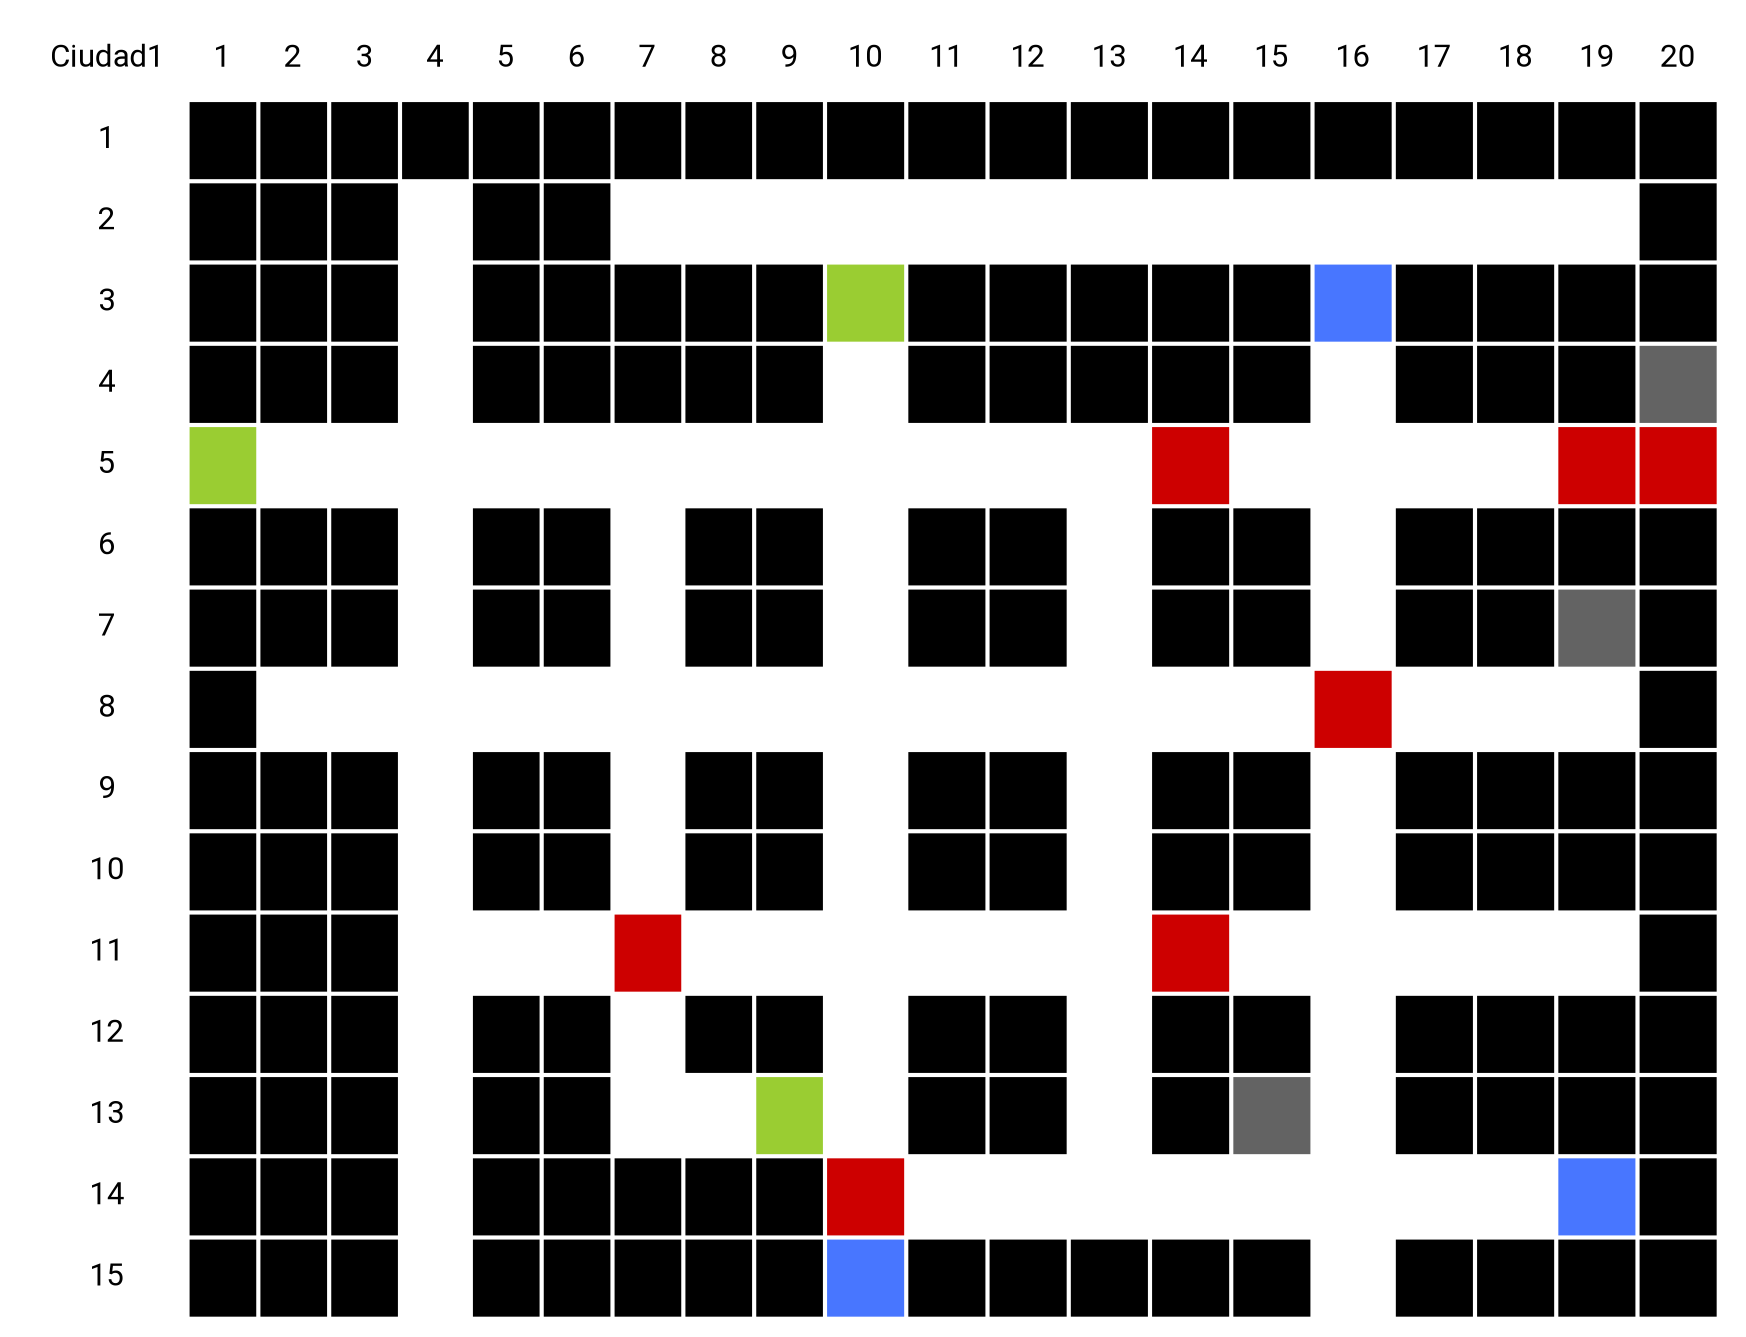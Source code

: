 digraph structs {
	node [shape=plaintext]
	patron [fontname="Roboto Condensed"fontsize="15pt", label=<
<TABLE BORDER="0" CELLBORDER="0" CELLSPACING="2" CELLPADDING="10">
<TR>
    <TD border="0">Ciudad1</TD><TD border="0">1</TD><TD border="0">2</TD><TD border="0">3</TD><TD border="0">4</TD><TD border="0">5</TD><TD border="0">6</TD><TD border="0">7</TD><TD border="0">8</TD><TD border="0">9</TD><TD border="0">10</TD><TD border="0">11</TD><TD border="0">12</TD><TD border="0">13</TD><TD border="0">14</TD><TD border="0">15</TD><TD border="0">16</TD><TD border="0">17</TD><TD border="0">18</TD><TD border="0">19</TD><TD border="0">20</TD>
</TR>
<TR>
        <TD border="0">1</TD>
<TD bgcolor="black">   </TD>
<TD bgcolor="black">   </TD>
<TD bgcolor="black">   </TD>
<TD bgcolor="black">   </TD>
<TD bgcolor="black">   </TD>
<TD bgcolor="black">   </TD>
<TD bgcolor="black">   </TD>
<TD bgcolor="black">   </TD>
<TD bgcolor="black">   </TD>
<TD bgcolor="black">   </TD>
<TD bgcolor="black">   </TD>
<TD bgcolor="black">   </TD>
<TD bgcolor="black">   </TD>
<TD bgcolor="black">   </TD>
<TD bgcolor="black">   </TD>
<TD bgcolor="black">   </TD>
<TD bgcolor="black">   </TD>
<TD bgcolor="black">   </TD>
<TD bgcolor="black">   </TD>
<TD bgcolor="black">   </TD></TR>
<TR>
        <TD border="0">2</TD>
<TD bgcolor="black">   </TD>
<TD bgcolor="black">   </TD>
<TD bgcolor="black">   </TD>
<TD>   </TD>
<TD bgcolor="black">   </TD>
<TD bgcolor="black">   </TD>
<TD>   </TD>
<TD>   </TD>
<TD>   </TD>
<TD>   </TD>
<TD>   </TD>
<TD>   </TD>
<TD>   </TD>
<TD>   </TD>
<TD>   </TD>
<TD>   </TD>
<TD>   </TD>
<TD>   </TD>
<TD>   </TD>
<TD bgcolor="black">   </TD></TR>
<TR>
        <TD border="0">3</TD>
<TD bgcolor="black">   </TD>
<TD bgcolor="black">   </TD>
<TD bgcolor="black">   </TD>
<TD>   </TD>
<TD bgcolor="black">   </TD>
<TD bgcolor="black">   </TD>
<TD bgcolor="black">   </TD>
<TD bgcolor="black">   </TD>
<TD bgcolor="black">   </TD>
<TD bgcolor="yellowgreen">   </TD>
<TD bgcolor="black">   </TD>
<TD bgcolor="black">   </TD>
<TD bgcolor="black">   </TD>
<TD bgcolor="black">   </TD>
<TD bgcolor="black">   </TD>
<TD bgcolor="royalblue1">   </TD>
<TD bgcolor="black">   </TD>
<TD bgcolor="black">   </TD>
<TD bgcolor="black">   </TD>
<TD bgcolor="black">   </TD></TR>
<TR>
        <TD border="0">4</TD>
<TD bgcolor="black">   </TD>
<TD bgcolor="black">   </TD>
<TD bgcolor="black">   </TD>
<TD>   </TD>
<TD bgcolor="black">   </TD>
<TD bgcolor="black">   </TD>
<TD bgcolor="black">   </TD>
<TD bgcolor="black">   </TD>
<TD bgcolor="black">   </TD>
<TD>   </TD>
<TD bgcolor="black">   </TD>
<TD bgcolor="black">   </TD>
<TD bgcolor="black">   </TD>
<TD bgcolor="black">   </TD>
<TD bgcolor="black">   </TD>
<TD>   </TD>
<TD bgcolor="black">   </TD>
<TD bgcolor="black">   </TD>
<TD bgcolor="black">   </TD>
<TD bgcolor="grey39">   </TD></TR>
<TR>
        <TD border="0">5</TD>
<TD bgcolor="yellowgreen">   </TD>
<TD>   </TD>
<TD>   </TD>
<TD>   </TD>
<TD>   </TD>
<TD>   </TD>
<TD>   </TD>
<TD>   </TD>
<TD>   </TD>
<TD>   </TD>
<TD>   </TD>
<TD>   </TD>
<TD>   </TD>
<TD bgcolor="red3">   </TD>
<TD>   </TD>
<TD>   </TD>
<TD>   </TD>
<TD>   </TD>
<TD bgcolor="red3">   </TD>
<TD bgcolor="red3">   </TD></TR>
<TR>
        <TD border="0">6</TD>
<TD bgcolor="black">   </TD>
<TD bgcolor="black">   </TD>
<TD bgcolor="black">   </TD>
<TD>   </TD>
<TD bgcolor="black">   </TD>
<TD bgcolor="black">   </TD>
<TD>   </TD>
<TD bgcolor="black">   </TD>
<TD bgcolor="black">   </TD>
<TD>   </TD>
<TD bgcolor="black">   </TD>
<TD bgcolor="black">   </TD>
<TD>   </TD>
<TD bgcolor="black">   </TD>
<TD bgcolor="black">   </TD>
<TD>   </TD>
<TD bgcolor="black">   </TD>
<TD bgcolor="black">   </TD>
<TD bgcolor="black">   </TD>
<TD bgcolor="black">   </TD></TR>
<TR>
        <TD border="0">7</TD>
<TD bgcolor="black">   </TD>
<TD bgcolor="black">   </TD>
<TD bgcolor="black">   </TD>
<TD>   </TD>
<TD bgcolor="black">   </TD>
<TD bgcolor="black">   </TD>
<TD>   </TD>
<TD bgcolor="black">   </TD>
<TD bgcolor="black">   </TD>
<TD>   </TD>
<TD bgcolor="black">   </TD>
<TD bgcolor="black">   </TD>
<TD>   </TD>
<TD bgcolor="black">   </TD>
<TD bgcolor="black">   </TD>
<TD>   </TD>
<TD bgcolor="black">   </TD>
<TD bgcolor="black">   </TD>
<TD bgcolor="grey39">   </TD>
<TD bgcolor="black">   </TD></TR>
<TR>
        <TD border="0">8</TD>
<TD bgcolor="black">   </TD>
<TD>   </TD>
<TD>   </TD>
<TD>   </TD>
<TD>   </TD>
<TD>   </TD>
<TD>   </TD>
<TD>   </TD>
<TD>   </TD>
<TD>   </TD>
<TD>   </TD>
<TD>   </TD>
<TD>   </TD>
<TD>   </TD>
<TD>   </TD>
<TD bgcolor="red3">   </TD>
<TD>   </TD>
<TD>   </TD>
<TD>   </TD>
<TD bgcolor="black">   </TD></TR>
<TR>
        <TD border="0">9</TD>
<TD bgcolor="black">   </TD>
<TD bgcolor="black">   </TD>
<TD bgcolor="black">   </TD>
<TD>   </TD>
<TD bgcolor="black">   </TD>
<TD bgcolor="black">   </TD>
<TD>   </TD>
<TD bgcolor="black">   </TD>
<TD bgcolor="black">   </TD>
<TD>   </TD>
<TD bgcolor="black">   </TD>
<TD bgcolor="black">   </TD>
<TD>   </TD>
<TD bgcolor="black">   </TD>
<TD bgcolor="black">   </TD>
<TD>   </TD>
<TD bgcolor="black">   </TD>
<TD bgcolor="black">   </TD>
<TD bgcolor="black">   </TD>
<TD bgcolor="black">   </TD></TR>
<TR>
        <TD border="0">10</TD>
<TD bgcolor="black">   </TD>
<TD bgcolor="black">   </TD>
<TD bgcolor="black">   </TD>
<TD>   </TD>
<TD bgcolor="black">   </TD>
<TD bgcolor="black">   </TD>
<TD>   </TD>
<TD bgcolor="black">   </TD>
<TD bgcolor="black">   </TD>
<TD>   </TD>
<TD bgcolor="black">   </TD>
<TD bgcolor="black">   </TD>
<TD>   </TD>
<TD bgcolor="black">   </TD>
<TD bgcolor="black">   </TD>
<TD>   </TD>
<TD bgcolor="black">   </TD>
<TD bgcolor="black">   </TD>
<TD bgcolor="black">   </TD>
<TD bgcolor="black">   </TD></TR>
<TR>
        <TD border="0">11</TD>
<TD bgcolor="black">   </TD>
<TD bgcolor="black">   </TD>
<TD bgcolor="black">   </TD>
<TD>   </TD>
<TD>   </TD>
<TD>   </TD>
<TD bgcolor="red3">   </TD>
<TD>   </TD>
<TD>   </TD>
<TD>   </TD>
<TD>   </TD>
<TD>   </TD>
<TD>   </TD>
<TD bgcolor="red3">   </TD>
<TD>   </TD>
<TD>   </TD>
<TD>   </TD>
<TD>   </TD>
<TD>   </TD>
<TD bgcolor="black">   </TD></TR>
<TR>
        <TD border="0">12</TD>
<TD bgcolor="black">   </TD>
<TD bgcolor="black">   </TD>
<TD bgcolor="black">   </TD>
<TD>   </TD>
<TD bgcolor="black">   </TD>
<TD bgcolor="black">   </TD>
<TD>   </TD>
<TD bgcolor="black">   </TD>
<TD bgcolor="black">   </TD>
<TD>   </TD>
<TD bgcolor="black">   </TD>
<TD bgcolor="black">   </TD>
<TD>   </TD>
<TD bgcolor="black">   </TD>
<TD bgcolor="black">   </TD>
<TD>   </TD>
<TD bgcolor="black">   </TD>
<TD bgcolor="black">   </TD>
<TD bgcolor="black">   </TD>
<TD bgcolor="black">   </TD></TR>
<TR>
        <TD border="0">13</TD>
<TD bgcolor="black">   </TD>
<TD bgcolor="black">   </TD>
<TD bgcolor="black">   </TD>
<TD>   </TD>
<TD bgcolor="black">   </TD>
<TD bgcolor="black">   </TD>
<TD>   </TD>
<TD>   </TD>
<TD bgcolor="yellowgreen">   </TD>
<TD>   </TD>
<TD bgcolor="black">   </TD>
<TD bgcolor="black">   </TD>
<TD>   </TD>
<TD bgcolor="black">   </TD>
<TD bgcolor="grey39">   </TD>
<TD>   </TD>
<TD bgcolor="black">   </TD>
<TD bgcolor="black">   </TD>
<TD bgcolor="black">   </TD>
<TD bgcolor="black">   </TD></TR>
<TR>
        <TD border="0">14</TD>
<TD bgcolor="black">   </TD>
<TD bgcolor="black">   </TD>
<TD bgcolor="black">   </TD>
<TD>   </TD>
<TD bgcolor="black">   </TD>
<TD bgcolor="black">   </TD>
<TD bgcolor="black">   </TD>
<TD bgcolor="black">   </TD>
<TD bgcolor="black">   </TD>
<TD bgcolor="red3">   </TD>
<TD>   </TD>
<TD>   </TD>
<TD>   </TD>
<TD>   </TD>
<TD>   </TD>
<TD>   </TD>
<TD>   </TD>
<TD>   </TD>
<TD bgcolor="royalblue1">   </TD>
<TD bgcolor="black">   </TD></TR>
<TR>
        <TD border="0">15</TD>
<TD bgcolor="black">   </TD>
<TD bgcolor="black">   </TD>
<TD bgcolor="black">   </TD>
<TD>   </TD>
<TD bgcolor="black">   </TD>
<TD bgcolor="black">   </TD>
<TD bgcolor="black">   </TD>
<TD bgcolor="black">   </TD>
<TD bgcolor="black">   </TD>
<TD bgcolor="royalblue1">   </TD>
<TD bgcolor="black">   </TD>
<TD bgcolor="black">   </TD>
<TD bgcolor="black">   </TD>
<TD bgcolor="black">   </TD>
<TD bgcolor="black">   </TD>
<TD>   </TD>
<TD bgcolor="black">   </TD>
<TD bgcolor="black">   </TD>
<TD bgcolor="black">   </TD>
<TD bgcolor="black">   </TD></TR></TABLE>>]
}